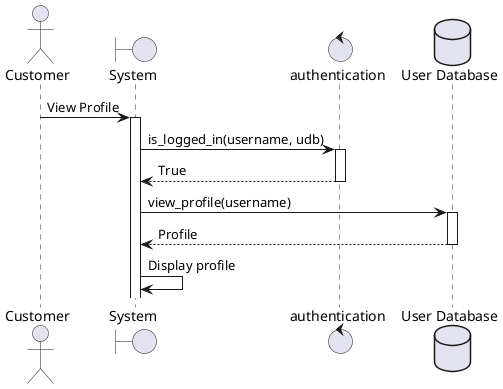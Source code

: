 @startuml viewProfile
actor Customer
boundary "System" as system
control "authentication" as auth 
Database "User Database" as udb 
Customer -> system: View Profile
activate system
system -> auth: is_logged_in(username, udb)
activate auth
auth --> system: True
deactivate auth
system -> udb: view_profile(username)
activate udb
udb --> system: Profile
deactivate udb
system -> system: Display profile
@enduml 